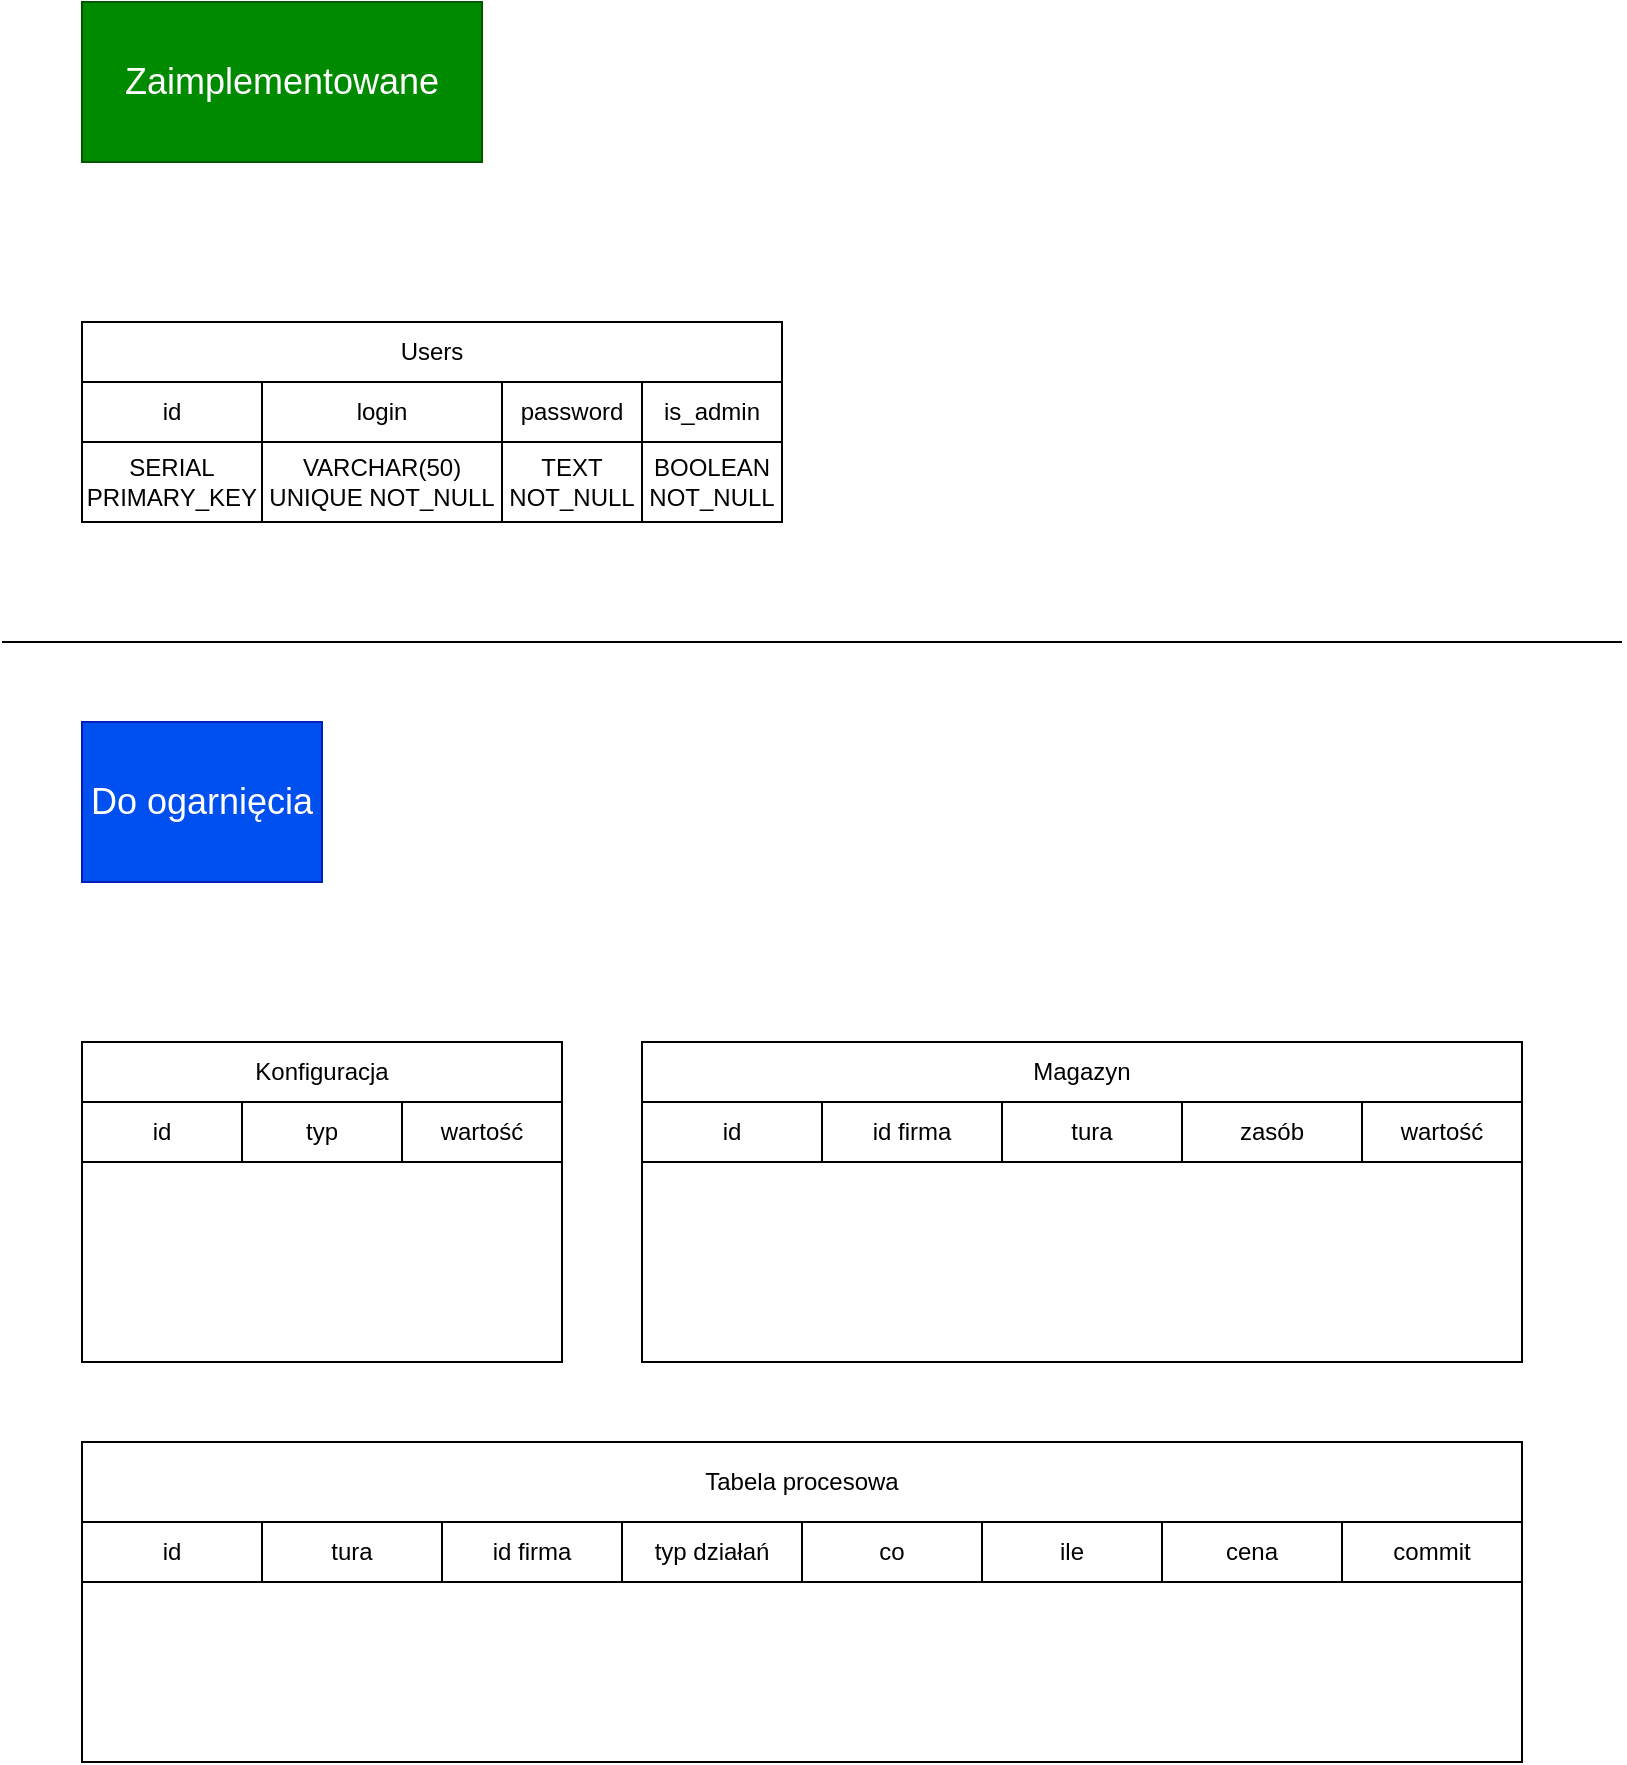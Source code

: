 <mxfile version="26.1.1" pages="2">
  <diagram name="Struktura Bazy " id="FY_R8BvdtdhCZGrukRqo">
    <mxGraphModel dx="1063" dy="894" grid="1" gridSize="10" guides="1" tooltips="1" connect="1" arrows="1" fold="1" page="1" pageScale="1" pageWidth="827" pageHeight="1169" math="0" shadow="0">
      <root>
        <mxCell id="0" />
        <mxCell id="1" parent="0" />
        <mxCell id="YouloxiKNIy13pyVyXbw-1" value="" style="rounded=0;whiteSpace=wrap;html=1;" parent="1" vertex="1">
          <mxGeometry x="40" y="200" width="350" height="100" as="geometry" />
        </mxCell>
        <mxCell id="YouloxiKNIy13pyVyXbw-2" value="Users" style="rounded=0;whiteSpace=wrap;html=1;" parent="1" vertex="1">
          <mxGeometry x="40" y="200" width="350" height="30" as="geometry" />
        </mxCell>
        <mxCell id="YouloxiKNIy13pyVyXbw-3" value="id" style="rounded=0;whiteSpace=wrap;html=1;" parent="1" vertex="1">
          <mxGeometry x="40" y="230" width="90" height="30" as="geometry" />
        </mxCell>
        <mxCell id="YouloxiKNIy13pyVyXbw-4" value="login" style="rounded=0;whiteSpace=wrap;html=1;" parent="1" vertex="1">
          <mxGeometry x="130" y="230" width="120" height="30" as="geometry" />
        </mxCell>
        <mxCell id="YouloxiKNIy13pyVyXbw-5" value="password" style="rounded=0;whiteSpace=wrap;html=1;" parent="1" vertex="1">
          <mxGeometry x="250" y="230" width="70" height="30" as="geometry" />
        </mxCell>
        <mxCell id="YouloxiKNIy13pyVyXbw-6" value="is_admin" style="rounded=0;whiteSpace=wrap;html=1;" parent="1" vertex="1">
          <mxGeometry x="320" y="230" width="70" height="30" as="geometry" />
        </mxCell>
        <mxCell id="YouloxiKNIy13pyVyXbw-7" value="SERIAL PRIMARY_KEY" style="rounded=0;whiteSpace=wrap;html=1;" parent="1" vertex="1">
          <mxGeometry x="40" y="260" width="90" height="40" as="geometry" />
        </mxCell>
        <mxCell id="YouloxiKNIy13pyVyXbw-9" value="VARCHAR(50) UNIQUE NOT_NULL" style="rounded=0;whiteSpace=wrap;html=1;" parent="1" vertex="1">
          <mxGeometry x="130" y="260" width="120" height="40" as="geometry" />
        </mxCell>
        <mxCell id="YouloxiKNIy13pyVyXbw-10" value="TEXT NOT_NULL" style="rounded=0;whiteSpace=wrap;html=1;" parent="1" vertex="1">
          <mxGeometry x="250" y="260" width="70" height="40" as="geometry" />
        </mxCell>
        <mxCell id="YouloxiKNIy13pyVyXbw-11" value="BOOLEAN NOT_NULL" style="rounded=0;whiteSpace=wrap;html=1;" parent="1" vertex="1">
          <mxGeometry x="320" y="260" width="70" height="40" as="geometry" />
        </mxCell>
        <mxCell id="YouloxiKNIy13pyVyXbw-17" value="" style="rounded=0;whiteSpace=wrap;html=1;" parent="1" vertex="1">
          <mxGeometry x="40" y="560" width="240" height="160" as="geometry" />
        </mxCell>
        <mxCell id="YouloxiKNIy13pyVyXbw-18" value="" style="endArrow=none;html=1;rounded=0;" parent="1" edge="1">
          <mxGeometry width="50" height="50" relative="1" as="geometry">
            <mxPoint y="360" as="sourcePoint" />
            <mxPoint x="810" y="360" as="targetPoint" />
          </mxGeometry>
        </mxCell>
        <mxCell id="YouloxiKNIy13pyVyXbw-19" value="" style="rounded=0;whiteSpace=wrap;html=1;" parent="1" vertex="1">
          <mxGeometry x="40" y="760" width="720" height="160" as="geometry" />
        </mxCell>
        <mxCell id="YouloxiKNIy13pyVyXbw-20" value="" style="rounded=0;whiteSpace=wrap;html=1;" parent="1" vertex="1">
          <mxGeometry x="320" y="560" width="440" height="160" as="geometry" />
        </mxCell>
        <mxCell id="YouloxiKNIy13pyVyXbw-21" value="Konfiguracja" style="rounded=0;whiteSpace=wrap;html=1;" parent="1" vertex="1">
          <mxGeometry x="40" y="560" width="240" height="30" as="geometry" />
        </mxCell>
        <mxCell id="YouloxiKNIy13pyVyXbw-22" value="Tabela procesowa" style="rounded=0;whiteSpace=wrap;html=1;" parent="1" vertex="1">
          <mxGeometry x="40" y="760" width="720" height="40" as="geometry" />
        </mxCell>
        <mxCell id="YouloxiKNIy13pyVyXbw-23" value="Magazyn" style="rounded=0;whiteSpace=wrap;html=1;" parent="1" vertex="1">
          <mxGeometry x="320" y="560" width="440" height="30" as="geometry" />
        </mxCell>
        <mxCell id="YouloxiKNIy13pyVyXbw-24" value="id" style="rounded=0;whiteSpace=wrap;html=1;" parent="1" vertex="1">
          <mxGeometry x="40" y="800" width="90" height="30" as="geometry" />
        </mxCell>
        <mxCell id="YouloxiKNIy13pyVyXbw-25" value="id" style="rounded=0;whiteSpace=wrap;html=1;" parent="1" vertex="1">
          <mxGeometry x="40" y="590" width="80" height="30" as="geometry" />
        </mxCell>
        <mxCell id="YouloxiKNIy13pyVyXbw-26" value="wartość" style="rounded=0;whiteSpace=wrap;html=1;" parent="1" vertex="1">
          <mxGeometry x="200" y="590" width="80" height="30" as="geometry" />
        </mxCell>
        <mxCell id="YouloxiKNIy13pyVyXbw-27" value="typ" style="rounded=0;whiteSpace=wrap;html=1;" parent="1" vertex="1">
          <mxGeometry x="120" y="590" width="80" height="30" as="geometry" />
        </mxCell>
        <mxCell id="YouloxiKNIy13pyVyXbw-28" value="tura&lt;span style=&quot;color: rgba(0, 0, 0, 0); font-family: monospace; font-size: 0px; text-align: start; text-wrap-mode: nowrap;&quot;&gt;%3CmxGraphModel%3E%3Croot%3E%3CmxCell%20id%3D%220%22%2F%3E%3CmxCell%20id%3D%221%22%20parent%3D%220%22%2F%3E%3CmxCell%20id%3D%222%22%20value%3D%22id%22%20style%3D%22rounded%3D0%3BwhiteSpace%3Dwrap%3Bhtml%3D1%3B%22%20vertex%3D%221%22%20parent%3D%221%22%3E%3CmxGeometry%20x%3D%2240%22%20y%3D%22640%22%20width%3D%2290%22%20height%3D%2230%22%20as%3D%22geometry%22%2F%3E%3C%2FmxCell%3E%3C%2Froot%3E%3C%2FmxGraphModel%3E&lt;/span&gt;" style="rounded=0;whiteSpace=wrap;html=1;" parent="1" vertex="1">
          <mxGeometry x="130" y="800" width="90" height="30" as="geometry" />
        </mxCell>
        <mxCell id="YouloxiKNIy13pyVyXbw-29" value="id firma" style="rounded=0;whiteSpace=wrap;html=1;" parent="1" vertex="1">
          <mxGeometry x="220" y="800" width="90" height="30" as="geometry" />
        </mxCell>
        <mxCell id="YouloxiKNIy13pyVyXbw-30" value="typ działań" style="rounded=0;whiteSpace=wrap;html=1;" parent="1" vertex="1">
          <mxGeometry x="310" y="800" width="90" height="30" as="geometry" />
        </mxCell>
        <mxCell id="YouloxiKNIy13pyVyXbw-31" value="co" style="rounded=0;whiteSpace=wrap;html=1;" parent="1" vertex="1">
          <mxGeometry x="400" y="800" width="90" height="30" as="geometry" />
        </mxCell>
        <mxCell id="YouloxiKNIy13pyVyXbw-32" value="ile" style="rounded=0;whiteSpace=wrap;html=1;" parent="1" vertex="1">
          <mxGeometry x="490" y="800" width="90" height="30" as="geometry" />
        </mxCell>
        <mxCell id="YouloxiKNIy13pyVyXbw-33" value="cena" style="rounded=0;whiteSpace=wrap;html=1;" parent="1" vertex="1">
          <mxGeometry x="580" y="800" width="90" height="30" as="geometry" />
        </mxCell>
        <mxCell id="YouloxiKNIy13pyVyXbw-35" value="commit" style="rounded=0;whiteSpace=wrap;html=1;" parent="1" vertex="1">
          <mxGeometry x="670" y="800" width="90" height="30" as="geometry" />
        </mxCell>
        <mxCell id="YouloxiKNIy13pyVyXbw-36" value="id" style="rounded=0;whiteSpace=wrap;html=1;" parent="1" vertex="1">
          <mxGeometry x="320" y="590" width="90" height="30" as="geometry" />
        </mxCell>
        <mxCell id="YouloxiKNIy13pyVyXbw-37" value="id firma" style="rounded=0;whiteSpace=wrap;html=1;" parent="1" vertex="1">
          <mxGeometry x="410" y="590" width="90" height="30" as="geometry" />
        </mxCell>
        <mxCell id="YouloxiKNIy13pyVyXbw-38" value="tura&lt;span style=&quot;color: rgba(0, 0, 0, 0); font-family: monospace; font-size: 0px; text-align: start; text-wrap-mode: nowrap;&quot;&gt;%3CmxGraphModel%3E%3Croot%3E%3CmxCell%20id%3D%220%22%2F%3E%3CmxCell%20id%3D%221%22%20parent%3D%220%22%2F%3E%3CmxCell%20id%3D%222%22%20value%3D%22id%22%20style%3D%22rounded%3D0%3BwhiteSpace%3Dwrap%3Bhtml%3D1%3B%22%20vertex%3D%221%22%20parent%3D%221%22%3E%3CmxGeometry%20x%3D%2240%22%20y%3D%22640%22%20width%3D%2290%22%20height%3D%2230%22%20as%3D%22geometry%22%2F%3E%3C%2FmxCell%3E%3C%2Froot%3E%3C%2FmxGraphModel%3E&lt;/span&gt;" style="rounded=0;whiteSpace=wrap;html=1;" parent="1" vertex="1">
          <mxGeometry x="500" y="590" width="90" height="30" as="geometry" />
        </mxCell>
        <mxCell id="YouloxiKNIy13pyVyXbw-39" value="zasób" style="rounded=0;whiteSpace=wrap;html=1;" parent="1" vertex="1">
          <mxGeometry x="590" y="590" width="90" height="30" as="geometry" />
        </mxCell>
        <mxCell id="YouloxiKNIy13pyVyXbw-40" value="wartość" style="rounded=0;whiteSpace=wrap;html=1;" parent="1" vertex="1">
          <mxGeometry x="680" y="590" width="80" height="30" as="geometry" />
        </mxCell>
        <mxCell id="YouloxiKNIy13pyVyXbw-41" value="Do ogarnięcia" style="text;html=1;align=center;verticalAlign=middle;whiteSpace=wrap;rounded=0;strokeWidth=1;strokeColor=#001DBC;fontSize=18;fillColor=#0050ef;fontColor=#ffffff;" parent="1" vertex="1">
          <mxGeometry x="40" y="400" width="120" height="80" as="geometry" />
        </mxCell>
        <mxCell id="YouloxiKNIy13pyVyXbw-42" value="Zaimplementowane" style="text;html=1;align=center;verticalAlign=middle;whiteSpace=wrap;rounded=0;strokeWidth=1;strokeColor=#005700;fontSize=18;fillColor=#008a00;fontColor=#ffffff;" parent="1" vertex="1">
          <mxGeometry x="40" y="40" width="200" height="80" as="geometry" />
        </mxCell>
      </root>
    </mxGraphModel>
  </diagram>
  <diagram id="l3UFNQ8-dpRPv56BUo0D" name="Schemat blokowy logiki">
    <mxGraphModel dx="1364" dy="799" grid="1" gridSize="10" guides="1" tooltips="1" connect="1" arrows="1" fold="1" page="1" pageScale="1" pageWidth="850" pageHeight="1100" math="0" shadow="0">
      <root>
        <mxCell id="0" />
        <mxCell id="1" parent="0" />
      </root>
    </mxGraphModel>
  </diagram>
</mxfile>
